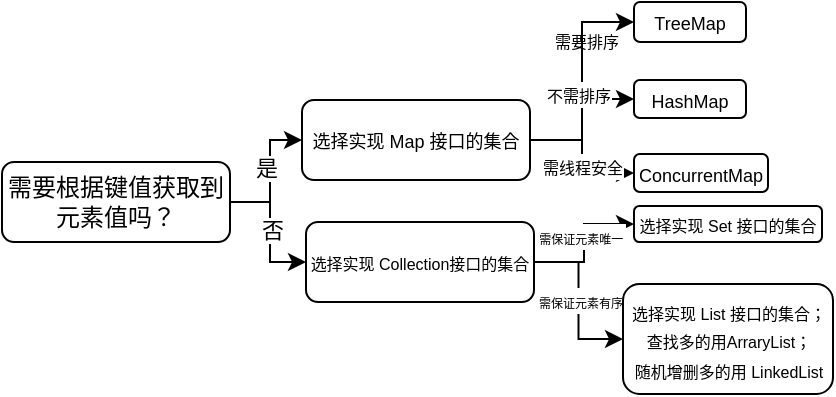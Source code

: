 <mxfile version="28.0.6">
  <diagram name="第 1 页" id="MjjZqHsRhFwVBgK8Loyb">
    <mxGraphModel dx="621" dy="736" grid="0" gridSize="10" guides="1" tooltips="1" connect="1" arrows="1" fold="1" page="0" pageScale="1" pageWidth="600" pageHeight="1200" math="0" shadow="0">
      <root>
        <mxCell id="0" />
        <mxCell id="1" parent="0" />
        <mxCell id="i4Yq50V_pcgMEu2wDQmh-1" style="edgeStyle=orthogonalEdgeStyle;rounded=0;orthogonalLoop=1;jettySize=auto;html=1;entryX=0;entryY=0.5;entryDx=0;entryDy=0;" edge="1" parent="1" source="i4Yq50V_pcgMEu2wDQmh-5" target="i4Yq50V_pcgMEu2wDQmh-17">
          <mxGeometry relative="1" as="geometry" />
        </mxCell>
        <mxCell id="i4Yq50V_pcgMEu2wDQmh-2" value="是" style="edgeLabel;html=1;align=center;verticalAlign=middle;resizable=0;points=[];" vertex="1" connectable="0" parent="i4Yq50V_pcgMEu2wDQmh-1">
          <mxGeometry x="0.12" y="2" relative="1" as="geometry">
            <mxPoint as="offset" />
          </mxGeometry>
        </mxCell>
        <mxCell id="i4Yq50V_pcgMEu2wDQmh-3" style="edgeStyle=orthogonalEdgeStyle;rounded=0;orthogonalLoop=1;jettySize=auto;html=1;exitX=1;exitY=0.5;exitDx=0;exitDy=0;entryX=0;entryY=0.5;entryDx=0;entryDy=0;" edge="1" parent="1" source="i4Yq50V_pcgMEu2wDQmh-5" target="i4Yq50V_pcgMEu2wDQmh-11">
          <mxGeometry relative="1" as="geometry" />
        </mxCell>
        <mxCell id="i4Yq50V_pcgMEu2wDQmh-4" value="否" style="edgeLabel;html=1;align=center;verticalAlign=middle;resizable=0;points=[];" vertex="1" connectable="0" parent="i4Yq50V_pcgMEu2wDQmh-3">
          <mxGeometry x="0.007" y="1" relative="1" as="geometry">
            <mxPoint as="offset" />
          </mxGeometry>
        </mxCell>
        <mxCell id="i4Yq50V_pcgMEu2wDQmh-5" value="&lt;span style=&quot;text-wrap-mode: nowrap;&quot;&gt;需要根据键值&lt;/span&gt;&lt;span style=&quot;text-wrap-mode: nowrap; background-color: transparent; color: light-dark(rgb(0, 0, 0), rgb(255, 255, 255));&quot;&gt;获取到元素值吗？&lt;/span&gt;" style="rounded=1;whiteSpace=wrap;html=1;" vertex="1" parent="1">
          <mxGeometry x="71" y="128" width="114" height="40" as="geometry" />
        </mxCell>
        <mxCell id="i4Yq50V_pcgMEu2wDQmh-6" style="edgeStyle=orthogonalEdgeStyle;rounded=0;orthogonalLoop=1;jettySize=auto;html=1;exitX=1;exitY=0.5;exitDx=0;exitDy=0;entryX=0;entryY=0.5;entryDx=0;entryDy=0;" edge="1" parent="1" source="i4Yq50V_pcgMEu2wDQmh-11" target="i4Yq50V_pcgMEu2wDQmh-22">
          <mxGeometry relative="1" as="geometry" />
        </mxCell>
        <mxCell id="i4Yq50V_pcgMEu2wDQmh-7" value="Text" style="edgeLabel;html=1;align=center;verticalAlign=middle;resizable=0;points=[];" vertex="1" connectable="0" parent="i4Yq50V_pcgMEu2wDQmh-6">
          <mxGeometry x="0.12" y="-1" relative="1" as="geometry">
            <mxPoint as="offset" />
          </mxGeometry>
        </mxCell>
        <mxCell id="i4Yq50V_pcgMEu2wDQmh-8" value="&lt;font style=&quot;font-size: 6px;&quot;&gt;需保证元素唯一&amp;nbsp;&lt;/font&gt;" style="edgeLabel;html=1;align=center;verticalAlign=middle;resizable=0;points=[];" vertex="1" connectable="0" parent="i4Yq50V_pcgMEu2wDQmh-6">
          <mxGeometry x="0.12" y="1" relative="1" as="geometry">
            <mxPoint as="offset" />
          </mxGeometry>
        </mxCell>
        <mxCell id="i4Yq50V_pcgMEu2wDQmh-9" style="edgeStyle=orthogonalEdgeStyle;rounded=0;orthogonalLoop=1;jettySize=auto;html=1;exitX=1;exitY=0.5;exitDx=0;exitDy=0;entryX=0;entryY=0.5;entryDx=0;entryDy=0;" edge="1" parent="1" source="i4Yq50V_pcgMEu2wDQmh-11" target="i4Yq50V_pcgMEu2wDQmh-23">
          <mxGeometry relative="1" as="geometry" />
        </mxCell>
        <mxCell id="i4Yq50V_pcgMEu2wDQmh-10" value="&lt;font style=&quot;font-size: 6px;&quot;&gt;需保证元素有序&lt;/font&gt;" style="edgeLabel;html=1;align=center;verticalAlign=middle;resizable=0;points=[];" vertex="1" connectable="0" parent="i4Yq50V_pcgMEu2wDQmh-9">
          <mxGeometry x="-0.028" relative="1" as="geometry">
            <mxPoint as="offset" />
          </mxGeometry>
        </mxCell>
        <mxCell id="i4Yq50V_pcgMEu2wDQmh-11" value="&lt;span style=&quot;text-wrap-mode: nowrap;&quot;&gt;&lt;font style=&quot;font-size: 8px;&quot;&gt;选择实现 Collection接口的集合&lt;/font&gt;&lt;/span&gt;" style="rounded=1;whiteSpace=wrap;html=1;" vertex="1" parent="1">
          <mxGeometry x="223" y="158" width="114" height="40" as="geometry" />
        </mxCell>
        <mxCell id="i4Yq50V_pcgMEu2wDQmh-12" style="edgeStyle=orthogonalEdgeStyle;rounded=0;orthogonalLoop=1;jettySize=auto;html=1;entryX=0;entryY=0.5;entryDx=0;entryDy=0;" edge="1" parent="1" source="i4Yq50V_pcgMEu2wDQmh-17" target="i4Yq50V_pcgMEu2wDQmh-18">
          <mxGeometry relative="1" as="geometry" />
        </mxCell>
        <mxCell id="i4Yq50V_pcgMEu2wDQmh-13" style="edgeStyle=orthogonalEdgeStyle;rounded=0;orthogonalLoop=1;jettySize=auto;html=1;entryX=0;entryY=0.5;entryDx=0;entryDy=0;" edge="1" parent="1" source="i4Yq50V_pcgMEu2wDQmh-17" target="i4Yq50V_pcgMEu2wDQmh-20">
          <mxGeometry relative="1" as="geometry" />
        </mxCell>
        <mxCell id="i4Yq50V_pcgMEu2wDQmh-14" value="&lt;font style=&quot;font-size: 8px;&quot;&gt;不需排序&lt;/font&gt;" style="edgeLabel;html=1;align=center;verticalAlign=middle;resizable=0;points=[];" vertex="1" connectable="0" parent="i4Yq50V_pcgMEu2wDQmh-13">
          <mxGeometry x="0.282" y="3" relative="1" as="geometry">
            <mxPoint x="-2" as="offset" />
          </mxGeometry>
        </mxCell>
        <mxCell id="i4Yq50V_pcgMEu2wDQmh-15" style="edgeStyle=orthogonalEdgeStyle;rounded=0;orthogonalLoop=1;jettySize=auto;html=1;exitX=1;exitY=0.5;exitDx=0;exitDy=0;entryX=0;entryY=0.5;entryDx=0;entryDy=0;" edge="1" parent="1" source="i4Yq50V_pcgMEu2wDQmh-17" target="i4Yq50V_pcgMEu2wDQmh-21">
          <mxGeometry relative="1" as="geometry" />
        </mxCell>
        <mxCell id="i4Yq50V_pcgMEu2wDQmh-16" value="&lt;font style=&quot;font-size: 8px;&quot;&gt;需线程安全&lt;/font&gt;" style="edgeLabel;html=1;align=center;verticalAlign=middle;resizable=0;points=[];" vertex="1" connectable="0" parent="i4Yq50V_pcgMEu2wDQmh-15">
          <mxGeometry x="0.141" relative="1" as="geometry">
            <mxPoint as="offset" />
          </mxGeometry>
        </mxCell>
        <mxCell id="i4Yq50V_pcgMEu2wDQmh-17" value="&lt;span style=&quot;text-wrap-mode: nowrap;&quot;&gt;&lt;font style=&quot;font-size: 9px;&quot;&gt;选择实现 Map 接口的集合&lt;/font&gt;&lt;/span&gt;" style="rounded=1;whiteSpace=wrap;html=1;" vertex="1" parent="1">
          <mxGeometry x="221" y="97" width="114" height="40" as="geometry" />
        </mxCell>
        <mxCell id="i4Yq50V_pcgMEu2wDQmh-18" value="&lt;span style=&quot;text-wrap-mode: nowrap;&quot;&gt;&lt;font style=&quot;font-size: 9px;&quot;&gt;TreeMap&lt;/font&gt;&lt;/span&gt;" style="rounded=1;whiteSpace=wrap;html=1;" vertex="1" parent="1">
          <mxGeometry x="387" y="48" width="56" height="20" as="geometry" />
        </mxCell>
        <mxCell id="i4Yq50V_pcgMEu2wDQmh-19" value="&lt;font style=&quot;font-size: 8px;&quot;&gt;需要排序&lt;/font&gt;" style="text;html=1;align=center;verticalAlign=middle;resizable=0;points=[];autosize=1;strokeColor=none;fillColor=none;" vertex="1" parent="1">
          <mxGeometry x="337" y="54" width="51" height="26" as="geometry" />
        </mxCell>
        <mxCell id="i4Yq50V_pcgMEu2wDQmh-20" value="&lt;span style=&quot;text-wrap-mode: nowrap;&quot;&gt;&lt;font style=&quot;font-size: 9px;&quot;&gt;HashMap&lt;/font&gt;&lt;/span&gt;" style="rounded=1;whiteSpace=wrap;html=1;" vertex="1" parent="1">
          <mxGeometry x="387" y="87" width="56" height="19" as="geometry" />
        </mxCell>
        <mxCell id="i4Yq50V_pcgMEu2wDQmh-21" value="&lt;span style=&quot;text-wrap-mode: nowrap;&quot;&gt;&lt;font style=&quot;font-size: 9px;&quot;&gt;ConcurrentMap&lt;/font&gt;&lt;/span&gt;" style="rounded=1;whiteSpace=wrap;html=1;" vertex="1" parent="1">
          <mxGeometry x="387" y="124" width="67" height="19" as="geometry" />
        </mxCell>
        <mxCell id="i4Yq50V_pcgMEu2wDQmh-22" value="&lt;span style=&quot;text-wrap-mode: nowrap;&quot;&gt;&lt;font style=&quot;font-size: 8px;&quot;&gt;选择实现 Set 接口的集合&lt;/font&gt;&lt;/span&gt;" style="rounded=1;whiteSpace=wrap;html=1;" vertex="1" parent="1">
          <mxGeometry x="387" y="150" width="94" height="18" as="geometry" />
        </mxCell>
        <mxCell id="i4Yq50V_pcgMEu2wDQmh-23" value="&lt;span style=&quot;font-size: 8px; text-wrap-mode: nowrap;&quot;&gt;选择实现 List 接口的集合；&lt;/span&gt;&lt;div&gt;&lt;span style=&quot;font-size: 8px; text-wrap-mode: nowrap;&quot;&gt;查找多的用ArraryList；&lt;/span&gt;&lt;/div&gt;&lt;div&gt;&lt;span style=&quot;font-size: 8px; text-wrap-mode: nowrap;&quot;&gt;随机增删多的用 LinkedList&lt;/span&gt;&lt;/div&gt;" style="rounded=1;whiteSpace=wrap;html=1;" vertex="1" parent="1">
          <mxGeometry x="381.5" y="189" width="105" height="55" as="geometry" />
        </mxCell>
      </root>
    </mxGraphModel>
  </diagram>
</mxfile>
